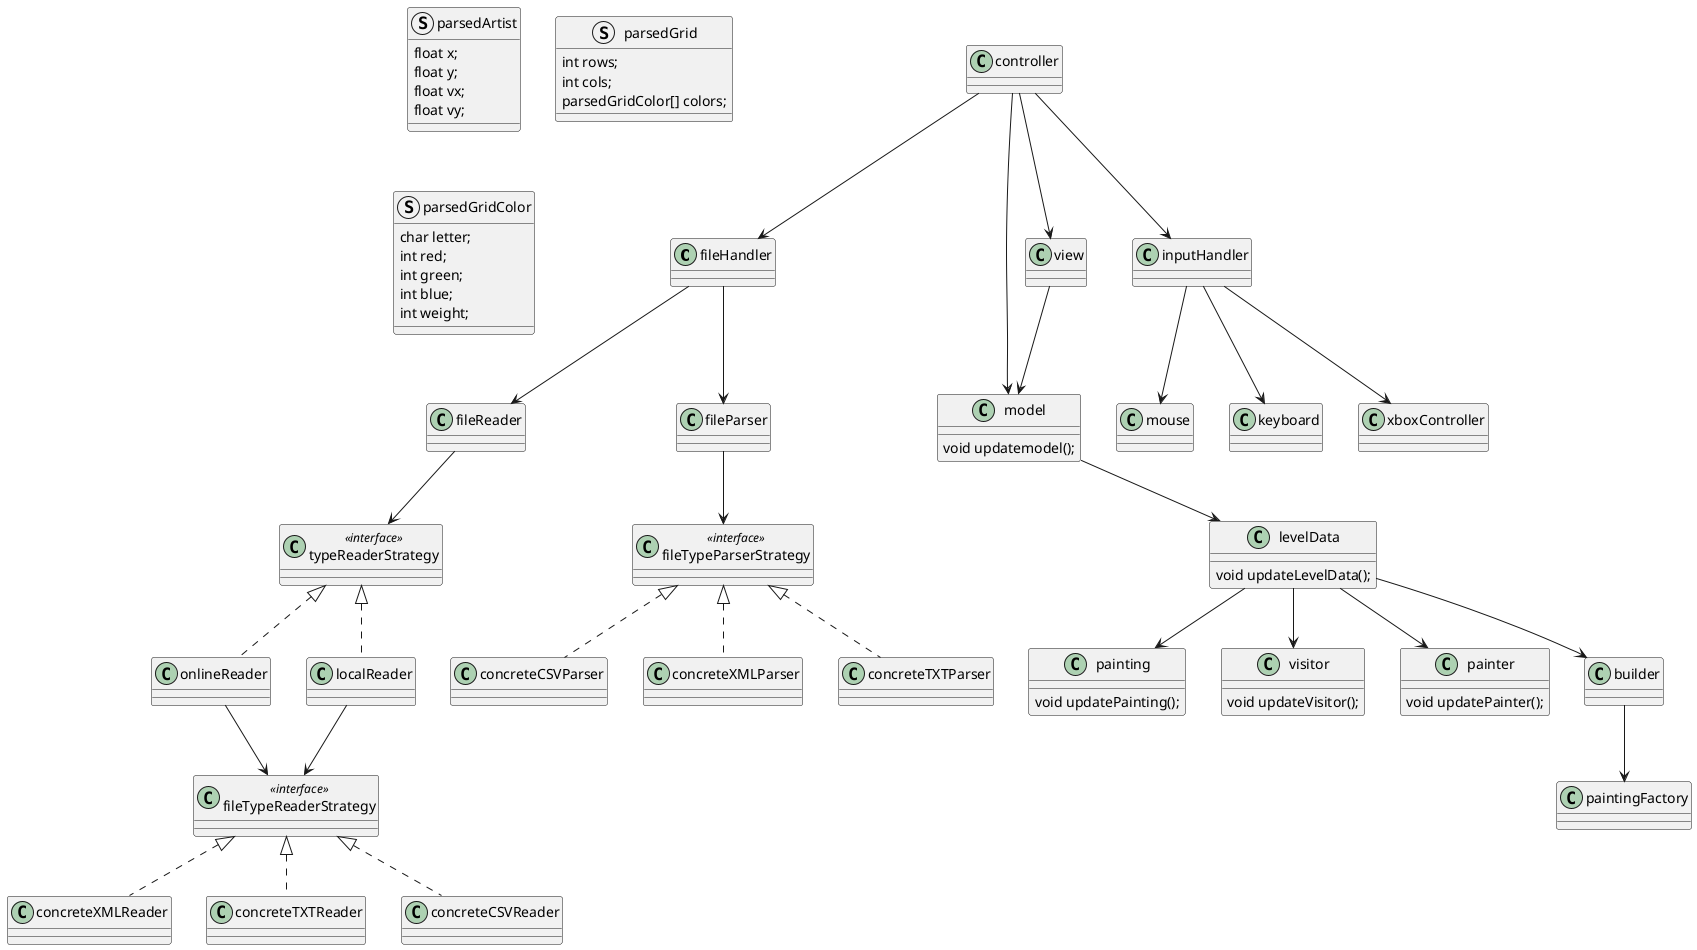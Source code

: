 @startuml

class fileHandler {
}

class fileReader {
}

class fileParser {
}

class fileTypeReaderStrategy <<interface>>{

}

class typeReaderStrategy <<interface>>{

}

class fileTypeParserStrategy <<interface>>{

}

class concreteCSVParser {
}

class concreteXMLParser {
}

class concreteTXTParser {
}

class onlineReader {

}

class localReader {
}

class concreteXMLReader {
}

class concreteTXTReader {
}

class concreteCSVReader {
}

class controller{

}

class model{
    void updatemodel();
}

class levelData{
    void updateLevelData();
}

class painting{
    void updatePainting();
}

class visitor{
    void updateVisitor();
}

class painter{
    void updatePainter();
}

class inputHandler{
}

class mouse{
    ' use 3rd party library to get mouse coordinates and translate to generic data
}

class keyboard{
    ' use 3rd party library to get keyboard input and translate to generic data
}

class xboxController{
    ' use 3rd party library to get xbox controller input and translate to generic data
}

class builder{}

class paintingFactory{}

class view{}

struct parsedArtist{
    float x;
    float y;
    float vx;
    float vy;
}

' vector<char> parsedPainting()

struct parsedGrid{
    int rows;
    int cols;
    parsedGridColor[] colors;

}

struct parsedGridColor{
    char letter;
    int red;
    int green;
    int blue;
    int weight;
}


controller --> fileHandler
controller --> model
controller --> inputHandler
controller --> view
view --> model

' model
model --> levelData
levelData --> painting
levelData --> visitor
levelData --> painter

levelData --> builder

builder --> paintingFactory


' filehandler
fileHandler --> fileReader

' Reader
fileReader --> typeReaderStrategy

typeReaderStrategy <|.. onlineReader
typeReaderStrategy <|.. localReader

onlineReader --> fileTypeReaderStrategy
localReader --> fileTypeReaderStrategy

fileTypeReaderStrategy <|.. concreteXMLReader
fileTypeReaderStrategy <|.. concreteTXTReader
fileTypeReaderStrategy <|.. concreteCSVReader

' Parser
fileHandler --> fileParser
fileParser --> fileTypeParserStrategy
fileTypeParserStrategy <|.. concreteCSVParser
fileTypeParserStrategy <|.. concreteXMLParser
fileTypeParserStrategy <|.. concreteTXTParser


' inputHandler
inputHandler --> mouse
inputHandler --> keyboard
inputHandler --> xboxController
@enduml